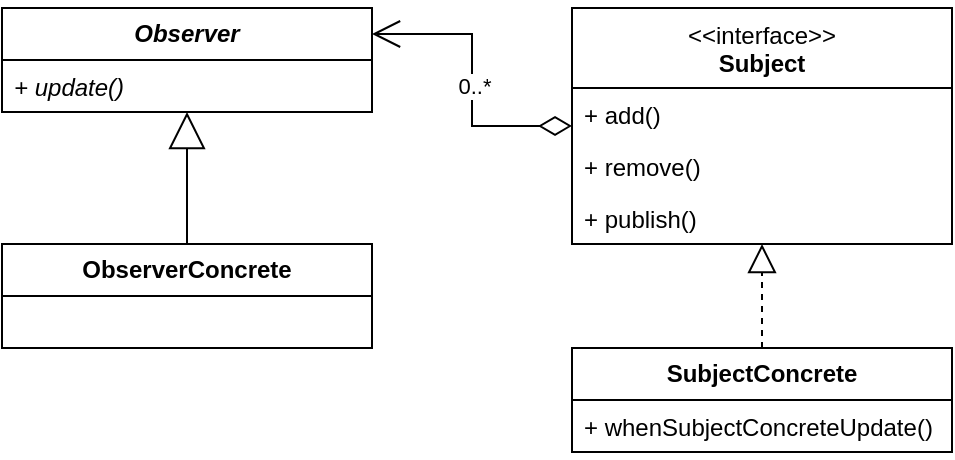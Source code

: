 <mxfile version="21.6.8" type="github">
  <diagram id="tL5mPk-dN9Yn43nqtunC" name="Page-1">
    <mxGraphModel dx="1102" dy="504" grid="1" gridSize="10" guides="1" tooltips="1" connect="1" arrows="1" fold="1" page="1" pageScale="1" pageWidth="3840" pageHeight="2400" math="0" shadow="0">
      <root>
        <mxCell id="0" />
        <mxCell id="1" parent="0" />
        <mxCell id="lZmL2UVrAmkSh1WJ02N2-1" value="&lt;b style=&quot;&quot;&gt;&lt;i&gt;Observer&lt;/i&gt;&lt;/b&gt;" style="swimlane;fontStyle=0;childLayout=stackLayout;horizontal=1;startSize=26;fillColor=none;horizontalStack=0;resizeParent=1;resizeParentMax=0;resizeLast=0;collapsible=1;marginBottom=0;whiteSpace=wrap;html=1;" parent="1" vertex="1">
          <mxGeometry x="265" y="1000" width="185" height="52" as="geometry" />
        </mxCell>
        <mxCell id="lZmL2UVrAmkSh1WJ02N2-2" value="&lt;i&gt;+ update()&lt;/i&gt;" style="text;strokeColor=none;fillColor=none;align=left;verticalAlign=top;spacingLeft=4;spacingRight=4;overflow=hidden;rotatable=0;points=[[0,0.5],[1,0.5]];portConstraint=eastwest;whiteSpace=wrap;html=1;" parent="lZmL2UVrAmkSh1WJ02N2-1" vertex="1">
          <mxGeometry y="26" width="185" height="26" as="geometry" />
        </mxCell>
        <mxCell id="lZmL2UVrAmkSh1WJ02N2-5" value="&lt;span style=&quot;font-weight: normal;&quot;&gt;&amp;lt;&amp;lt;interface&amp;gt;&amp;gt;&lt;br&gt;&lt;/span&gt;Subject" style="swimlane;fontStyle=1;align=center;verticalAlign=top;childLayout=stackLayout;horizontal=1;startSize=40;horizontalStack=0;resizeParent=1;resizeParentMax=0;resizeLast=0;collapsible=1;marginBottom=0;whiteSpace=wrap;html=1;" parent="1" vertex="1">
          <mxGeometry x="550" y="1000" width="190" height="118" as="geometry" />
        </mxCell>
        <mxCell id="lZmL2UVrAmkSh1WJ02N2-8" value="+ add()" style="text;strokeColor=none;fillColor=none;align=left;verticalAlign=top;spacingLeft=4;spacingRight=4;overflow=hidden;rotatable=0;points=[[0,0.5],[1,0.5]];portConstraint=eastwest;whiteSpace=wrap;html=1;" parent="lZmL2UVrAmkSh1WJ02N2-5" vertex="1">
          <mxGeometry y="40" width="190" height="26" as="geometry" />
        </mxCell>
        <mxCell id="lZmL2UVrAmkSh1WJ02N2-9" value="+ remove()" style="text;strokeColor=none;fillColor=none;align=left;verticalAlign=top;spacingLeft=4;spacingRight=4;overflow=hidden;rotatable=0;points=[[0,0.5],[1,0.5]];portConstraint=eastwest;whiteSpace=wrap;html=1;" parent="lZmL2UVrAmkSh1WJ02N2-5" vertex="1">
          <mxGeometry y="66" width="190" height="26" as="geometry" />
        </mxCell>
        <mxCell id="lZmL2UVrAmkSh1WJ02N2-10" value="+ publish()" style="text;strokeColor=none;fillColor=none;align=left;verticalAlign=top;spacingLeft=4;spacingRight=4;overflow=hidden;rotatable=0;points=[[0,0.5],[1,0.5]];portConstraint=eastwest;whiteSpace=wrap;html=1;" parent="lZmL2UVrAmkSh1WJ02N2-5" vertex="1">
          <mxGeometry y="92" width="190" height="26" as="geometry" />
        </mxCell>
        <mxCell id="LVZmb4Py3Zhxf_4nJqVW-1" value="&lt;b&gt;ObserverConcrete&lt;/b&gt;" style="swimlane;fontStyle=0;childLayout=stackLayout;horizontal=1;startSize=26;fillColor=none;horizontalStack=0;resizeParent=1;resizeParentMax=0;resizeLast=0;collapsible=1;marginBottom=0;whiteSpace=wrap;html=1;" parent="1" vertex="1">
          <mxGeometry x="265" y="1118" width="185" height="52" as="geometry" />
        </mxCell>
        <mxCell id="LVZmb4Py3Zhxf_4nJqVW-4" value="" style="endArrow=block;endSize=16;endFill=0;html=1;rounded=0;" parent="1" source="LVZmb4Py3Zhxf_4nJqVW-1" target="lZmL2UVrAmkSh1WJ02N2-1" edge="1">
          <mxGeometry width="160" relative="1" as="geometry">
            <mxPoint x="430" y="1140" as="sourcePoint" />
            <mxPoint x="590" y="1140" as="targetPoint" />
          </mxGeometry>
        </mxCell>
        <mxCell id="LVZmb4Py3Zhxf_4nJqVW-5" value="&lt;b&gt;SubjectConcrete&lt;/b&gt;" style="swimlane;fontStyle=0;childLayout=stackLayout;horizontal=1;startSize=26;fillColor=none;horizontalStack=0;resizeParent=1;resizeParentMax=0;resizeLast=0;collapsible=1;marginBottom=0;whiteSpace=wrap;html=1;" parent="1" vertex="1">
          <mxGeometry x="550" y="1170" width="190" height="52" as="geometry" />
        </mxCell>
        <mxCell id="LVZmb4Py3Zhxf_4nJqVW-12" value="+ whenSubjectConcreteUpdate()" style="text;strokeColor=none;fillColor=none;align=left;verticalAlign=top;spacingLeft=4;spacingRight=4;overflow=hidden;rotatable=0;points=[[0,0.5],[1,0.5]];portConstraint=eastwest;whiteSpace=wrap;html=1;" parent="LVZmb4Py3Zhxf_4nJqVW-5" vertex="1">
          <mxGeometry y="26" width="190" height="26" as="geometry" />
        </mxCell>
        <mxCell id="LVZmb4Py3Zhxf_4nJqVW-10" value="" style="endArrow=block;dashed=1;endFill=0;endSize=12;html=1;rounded=0;" parent="1" source="LVZmb4Py3Zhxf_4nJqVW-5" target="lZmL2UVrAmkSh1WJ02N2-5" edge="1">
          <mxGeometry width="160" relative="1" as="geometry">
            <mxPoint x="560" y="1130" as="sourcePoint" />
            <mxPoint x="720" y="1130" as="targetPoint" />
          </mxGeometry>
        </mxCell>
        <mxCell id="LVZmb4Py3Zhxf_4nJqVW-14" value="" style="endArrow=open;html=1;endSize=12;startArrow=diamondThin;startSize=14;startFill=0;edgeStyle=orthogonalEdgeStyle;align=left;verticalAlign=bottom;rounded=0;entryX=1;entryY=0.25;entryDx=0;entryDy=0;" parent="1" source="lZmL2UVrAmkSh1WJ02N2-5" target="lZmL2UVrAmkSh1WJ02N2-1" edge="1">
          <mxGeometry x="-1" y="3" relative="1" as="geometry">
            <mxPoint x="500" y="1170" as="sourcePoint" />
            <mxPoint x="660" y="1170" as="targetPoint" />
          </mxGeometry>
        </mxCell>
        <mxCell id="LVZmb4Py3Zhxf_4nJqVW-15" value="0..*" style="edgeLabel;html=1;align=center;verticalAlign=middle;resizable=0;points=[];" parent="LVZmb4Py3Zhxf_4nJqVW-14" vertex="1" connectable="0">
          <mxGeometry x="-0.788" y="3" relative="1" as="geometry">
            <mxPoint x="-34" y="-23" as="offset" />
          </mxGeometry>
        </mxCell>
      </root>
    </mxGraphModel>
  </diagram>
</mxfile>
